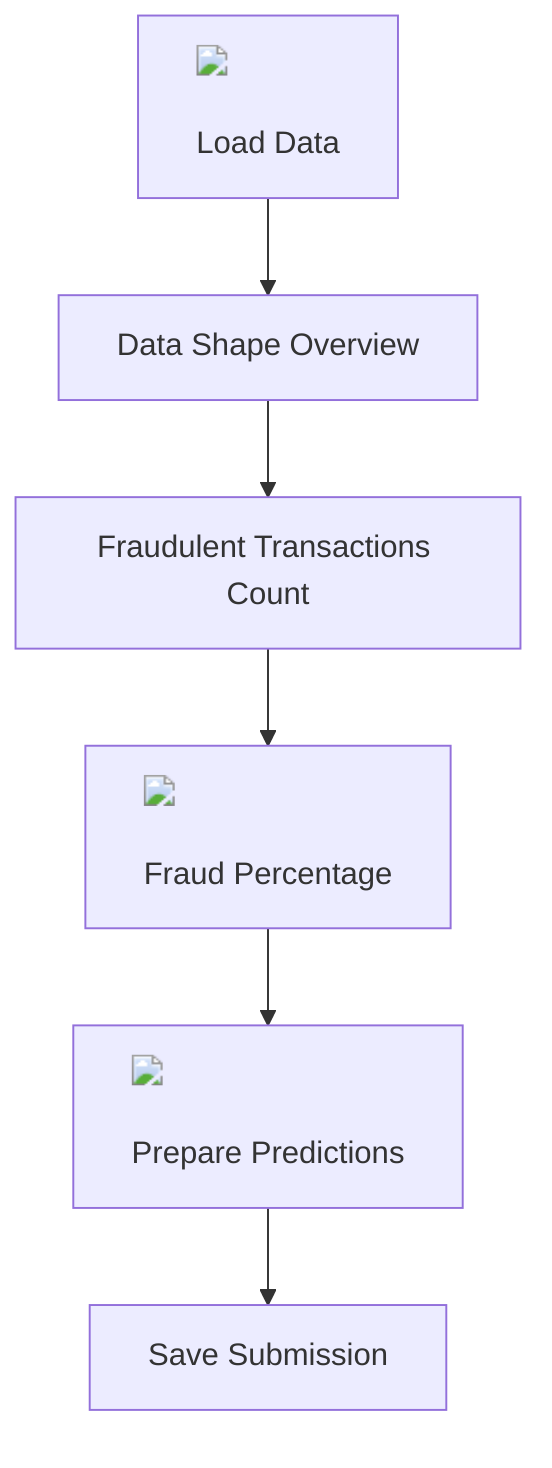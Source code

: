 graph TD
    A["<img src='file.svg'/> <br/> Load Data"] --> B["Data Shape Overview"]
    B --> C["Fraudulent Transactions Count"]
    C --> D["<img src='barplot_template.svg'/> <br/> Fraud Percentage"]
    D --> E["<img src='brain.svg'/> <br/> Prepare Predictions"]
    E --> F["Save Submission"]